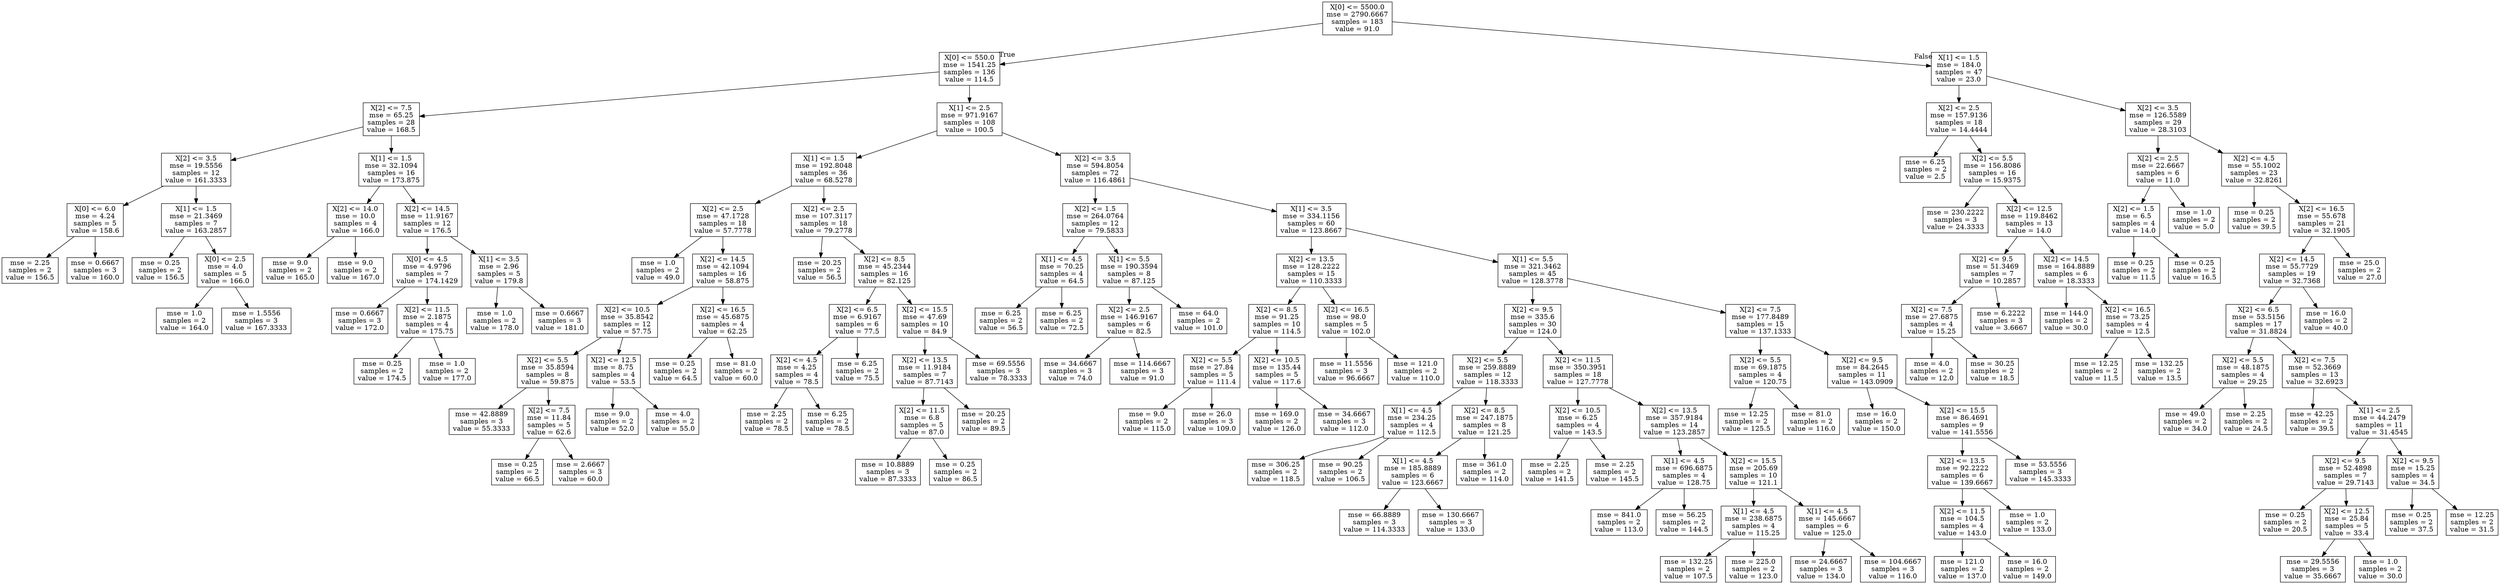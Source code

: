 digraph Tree {
node [shape=box] ;
0 [label="X[0] <= 5500.0\nmse = 2790.6667\nsamples = 183\nvalue = 91.0"] ;
1 [label="X[0] <= 550.0\nmse = 1541.25\nsamples = 136\nvalue = 114.5"] ;
0 -> 1 [labeldistance=2.5, labelangle=45, headlabel="True"] ;
2 [label="X[2] <= 7.5\nmse = 65.25\nsamples = 28\nvalue = 168.5"] ;
1 -> 2 ;
3 [label="X[2] <= 3.5\nmse = 19.5556\nsamples = 12\nvalue = 161.3333"] ;
2 -> 3 ;
4 [label="X[0] <= 6.0\nmse = 4.24\nsamples = 5\nvalue = 158.6"] ;
3 -> 4 ;
5 [label="mse = 2.25\nsamples = 2\nvalue = 156.5"] ;
4 -> 5 ;
6 [label="mse = 0.6667\nsamples = 3\nvalue = 160.0"] ;
4 -> 6 ;
7 [label="X[1] <= 1.5\nmse = 21.3469\nsamples = 7\nvalue = 163.2857"] ;
3 -> 7 ;
8 [label="mse = 0.25\nsamples = 2\nvalue = 156.5"] ;
7 -> 8 ;
9 [label="X[0] <= 2.5\nmse = 4.0\nsamples = 5\nvalue = 166.0"] ;
7 -> 9 ;
10 [label="mse = 1.0\nsamples = 2\nvalue = 164.0"] ;
9 -> 10 ;
11 [label="mse = 1.5556\nsamples = 3\nvalue = 167.3333"] ;
9 -> 11 ;
12 [label="X[1] <= 1.5\nmse = 32.1094\nsamples = 16\nvalue = 173.875"] ;
2 -> 12 ;
13 [label="X[2] <= 14.0\nmse = 10.0\nsamples = 4\nvalue = 166.0"] ;
12 -> 13 ;
14 [label="mse = 9.0\nsamples = 2\nvalue = 165.0"] ;
13 -> 14 ;
15 [label="mse = 9.0\nsamples = 2\nvalue = 167.0"] ;
13 -> 15 ;
16 [label="X[2] <= 14.5\nmse = 11.9167\nsamples = 12\nvalue = 176.5"] ;
12 -> 16 ;
17 [label="X[0] <= 4.5\nmse = 4.9796\nsamples = 7\nvalue = 174.1429"] ;
16 -> 17 ;
18 [label="mse = 0.6667\nsamples = 3\nvalue = 172.0"] ;
17 -> 18 ;
19 [label="X[2] <= 11.5\nmse = 2.1875\nsamples = 4\nvalue = 175.75"] ;
17 -> 19 ;
20 [label="mse = 0.25\nsamples = 2\nvalue = 174.5"] ;
19 -> 20 ;
21 [label="mse = 1.0\nsamples = 2\nvalue = 177.0"] ;
19 -> 21 ;
22 [label="X[1] <= 3.5\nmse = 2.96\nsamples = 5\nvalue = 179.8"] ;
16 -> 22 ;
23 [label="mse = 1.0\nsamples = 2\nvalue = 178.0"] ;
22 -> 23 ;
24 [label="mse = 0.6667\nsamples = 3\nvalue = 181.0"] ;
22 -> 24 ;
25 [label="X[1] <= 2.5\nmse = 971.9167\nsamples = 108\nvalue = 100.5"] ;
1 -> 25 ;
26 [label="X[1] <= 1.5\nmse = 192.8048\nsamples = 36\nvalue = 68.5278"] ;
25 -> 26 ;
27 [label="X[2] <= 2.5\nmse = 47.1728\nsamples = 18\nvalue = 57.7778"] ;
26 -> 27 ;
28 [label="mse = 1.0\nsamples = 2\nvalue = 49.0"] ;
27 -> 28 ;
29 [label="X[2] <= 14.5\nmse = 42.1094\nsamples = 16\nvalue = 58.875"] ;
27 -> 29 ;
30 [label="X[2] <= 10.5\nmse = 35.8542\nsamples = 12\nvalue = 57.75"] ;
29 -> 30 ;
31 [label="X[2] <= 5.5\nmse = 35.8594\nsamples = 8\nvalue = 59.875"] ;
30 -> 31 ;
32 [label="mse = 42.8889\nsamples = 3\nvalue = 55.3333"] ;
31 -> 32 ;
33 [label="X[2] <= 7.5\nmse = 11.84\nsamples = 5\nvalue = 62.6"] ;
31 -> 33 ;
34 [label="mse = 0.25\nsamples = 2\nvalue = 66.5"] ;
33 -> 34 ;
35 [label="mse = 2.6667\nsamples = 3\nvalue = 60.0"] ;
33 -> 35 ;
36 [label="X[2] <= 12.5\nmse = 8.75\nsamples = 4\nvalue = 53.5"] ;
30 -> 36 ;
37 [label="mse = 9.0\nsamples = 2\nvalue = 52.0"] ;
36 -> 37 ;
38 [label="mse = 4.0\nsamples = 2\nvalue = 55.0"] ;
36 -> 38 ;
39 [label="X[2] <= 16.5\nmse = 45.6875\nsamples = 4\nvalue = 62.25"] ;
29 -> 39 ;
40 [label="mse = 0.25\nsamples = 2\nvalue = 64.5"] ;
39 -> 40 ;
41 [label="mse = 81.0\nsamples = 2\nvalue = 60.0"] ;
39 -> 41 ;
42 [label="X[2] <= 2.5\nmse = 107.3117\nsamples = 18\nvalue = 79.2778"] ;
26 -> 42 ;
43 [label="mse = 20.25\nsamples = 2\nvalue = 56.5"] ;
42 -> 43 ;
44 [label="X[2] <= 8.5\nmse = 45.2344\nsamples = 16\nvalue = 82.125"] ;
42 -> 44 ;
45 [label="X[2] <= 6.5\nmse = 6.9167\nsamples = 6\nvalue = 77.5"] ;
44 -> 45 ;
46 [label="X[2] <= 4.5\nmse = 4.25\nsamples = 4\nvalue = 78.5"] ;
45 -> 46 ;
47 [label="mse = 2.25\nsamples = 2\nvalue = 78.5"] ;
46 -> 47 ;
48 [label="mse = 6.25\nsamples = 2\nvalue = 78.5"] ;
46 -> 48 ;
49 [label="mse = 6.25\nsamples = 2\nvalue = 75.5"] ;
45 -> 49 ;
50 [label="X[2] <= 15.5\nmse = 47.69\nsamples = 10\nvalue = 84.9"] ;
44 -> 50 ;
51 [label="X[2] <= 13.5\nmse = 11.9184\nsamples = 7\nvalue = 87.7143"] ;
50 -> 51 ;
52 [label="X[2] <= 11.5\nmse = 6.8\nsamples = 5\nvalue = 87.0"] ;
51 -> 52 ;
53 [label="mse = 10.8889\nsamples = 3\nvalue = 87.3333"] ;
52 -> 53 ;
54 [label="mse = 0.25\nsamples = 2\nvalue = 86.5"] ;
52 -> 54 ;
55 [label="mse = 20.25\nsamples = 2\nvalue = 89.5"] ;
51 -> 55 ;
56 [label="mse = 69.5556\nsamples = 3\nvalue = 78.3333"] ;
50 -> 56 ;
57 [label="X[2] <= 3.5\nmse = 594.8054\nsamples = 72\nvalue = 116.4861"] ;
25 -> 57 ;
58 [label="X[2] <= 1.5\nmse = 264.0764\nsamples = 12\nvalue = 79.5833"] ;
57 -> 58 ;
59 [label="X[1] <= 4.5\nmse = 70.25\nsamples = 4\nvalue = 64.5"] ;
58 -> 59 ;
60 [label="mse = 6.25\nsamples = 2\nvalue = 56.5"] ;
59 -> 60 ;
61 [label="mse = 6.25\nsamples = 2\nvalue = 72.5"] ;
59 -> 61 ;
62 [label="X[1] <= 5.5\nmse = 190.3594\nsamples = 8\nvalue = 87.125"] ;
58 -> 62 ;
63 [label="X[2] <= 2.5\nmse = 146.9167\nsamples = 6\nvalue = 82.5"] ;
62 -> 63 ;
64 [label="mse = 34.6667\nsamples = 3\nvalue = 74.0"] ;
63 -> 64 ;
65 [label="mse = 114.6667\nsamples = 3\nvalue = 91.0"] ;
63 -> 65 ;
66 [label="mse = 64.0\nsamples = 2\nvalue = 101.0"] ;
62 -> 66 ;
67 [label="X[1] <= 3.5\nmse = 334.1156\nsamples = 60\nvalue = 123.8667"] ;
57 -> 67 ;
68 [label="X[2] <= 13.5\nmse = 128.2222\nsamples = 15\nvalue = 110.3333"] ;
67 -> 68 ;
69 [label="X[2] <= 8.5\nmse = 91.25\nsamples = 10\nvalue = 114.5"] ;
68 -> 69 ;
70 [label="X[2] <= 5.5\nmse = 27.84\nsamples = 5\nvalue = 111.4"] ;
69 -> 70 ;
71 [label="mse = 9.0\nsamples = 2\nvalue = 115.0"] ;
70 -> 71 ;
72 [label="mse = 26.0\nsamples = 3\nvalue = 109.0"] ;
70 -> 72 ;
73 [label="X[2] <= 10.5\nmse = 135.44\nsamples = 5\nvalue = 117.6"] ;
69 -> 73 ;
74 [label="mse = 169.0\nsamples = 2\nvalue = 126.0"] ;
73 -> 74 ;
75 [label="mse = 34.6667\nsamples = 3\nvalue = 112.0"] ;
73 -> 75 ;
76 [label="X[2] <= 16.5\nmse = 98.0\nsamples = 5\nvalue = 102.0"] ;
68 -> 76 ;
77 [label="mse = 11.5556\nsamples = 3\nvalue = 96.6667"] ;
76 -> 77 ;
78 [label="mse = 121.0\nsamples = 2\nvalue = 110.0"] ;
76 -> 78 ;
79 [label="X[1] <= 5.5\nmse = 321.3462\nsamples = 45\nvalue = 128.3778"] ;
67 -> 79 ;
80 [label="X[2] <= 9.5\nmse = 335.6\nsamples = 30\nvalue = 124.0"] ;
79 -> 80 ;
81 [label="X[2] <= 5.5\nmse = 259.8889\nsamples = 12\nvalue = 118.3333"] ;
80 -> 81 ;
82 [label="X[1] <= 4.5\nmse = 234.25\nsamples = 4\nvalue = 112.5"] ;
81 -> 82 ;
83 [label="mse = 306.25\nsamples = 2\nvalue = 118.5"] ;
82 -> 83 ;
84 [label="mse = 90.25\nsamples = 2\nvalue = 106.5"] ;
82 -> 84 ;
85 [label="X[2] <= 8.5\nmse = 247.1875\nsamples = 8\nvalue = 121.25"] ;
81 -> 85 ;
86 [label="X[1] <= 4.5\nmse = 185.8889\nsamples = 6\nvalue = 123.6667"] ;
85 -> 86 ;
87 [label="mse = 66.8889\nsamples = 3\nvalue = 114.3333"] ;
86 -> 87 ;
88 [label="mse = 130.6667\nsamples = 3\nvalue = 133.0"] ;
86 -> 88 ;
89 [label="mse = 361.0\nsamples = 2\nvalue = 114.0"] ;
85 -> 89 ;
90 [label="X[2] <= 11.5\nmse = 350.3951\nsamples = 18\nvalue = 127.7778"] ;
80 -> 90 ;
91 [label="X[2] <= 10.5\nmse = 6.25\nsamples = 4\nvalue = 143.5"] ;
90 -> 91 ;
92 [label="mse = 2.25\nsamples = 2\nvalue = 141.5"] ;
91 -> 92 ;
93 [label="mse = 2.25\nsamples = 2\nvalue = 145.5"] ;
91 -> 93 ;
94 [label="X[2] <= 13.5\nmse = 357.9184\nsamples = 14\nvalue = 123.2857"] ;
90 -> 94 ;
95 [label="X[1] <= 4.5\nmse = 696.6875\nsamples = 4\nvalue = 128.75"] ;
94 -> 95 ;
96 [label="mse = 841.0\nsamples = 2\nvalue = 113.0"] ;
95 -> 96 ;
97 [label="mse = 56.25\nsamples = 2\nvalue = 144.5"] ;
95 -> 97 ;
98 [label="X[2] <= 15.5\nmse = 205.69\nsamples = 10\nvalue = 121.1"] ;
94 -> 98 ;
99 [label="X[1] <= 4.5\nmse = 238.6875\nsamples = 4\nvalue = 115.25"] ;
98 -> 99 ;
100 [label="mse = 132.25\nsamples = 2\nvalue = 107.5"] ;
99 -> 100 ;
101 [label="mse = 225.0\nsamples = 2\nvalue = 123.0"] ;
99 -> 101 ;
102 [label="X[1] <= 4.5\nmse = 145.6667\nsamples = 6\nvalue = 125.0"] ;
98 -> 102 ;
103 [label="mse = 24.6667\nsamples = 3\nvalue = 134.0"] ;
102 -> 103 ;
104 [label="mse = 104.6667\nsamples = 3\nvalue = 116.0"] ;
102 -> 104 ;
105 [label="X[2] <= 7.5\nmse = 177.8489\nsamples = 15\nvalue = 137.1333"] ;
79 -> 105 ;
106 [label="X[2] <= 5.5\nmse = 69.1875\nsamples = 4\nvalue = 120.75"] ;
105 -> 106 ;
107 [label="mse = 12.25\nsamples = 2\nvalue = 125.5"] ;
106 -> 107 ;
108 [label="mse = 81.0\nsamples = 2\nvalue = 116.0"] ;
106 -> 108 ;
109 [label="X[2] <= 9.5\nmse = 84.2645\nsamples = 11\nvalue = 143.0909"] ;
105 -> 109 ;
110 [label="mse = 16.0\nsamples = 2\nvalue = 150.0"] ;
109 -> 110 ;
111 [label="X[2] <= 15.5\nmse = 86.4691\nsamples = 9\nvalue = 141.5556"] ;
109 -> 111 ;
112 [label="X[2] <= 13.5\nmse = 92.2222\nsamples = 6\nvalue = 139.6667"] ;
111 -> 112 ;
113 [label="X[2] <= 11.5\nmse = 104.5\nsamples = 4\nvalue = 143.0"] ;
112 -> 113 ;
114 [label="mse = 121.0\nsamples = 2\nvalue = 137.0"] ;
113 -> 114 ;
115 [label="mse = 16.0\nsamples = 2\nvalue = 149.0"] ;
113 -> 115 ;
116 [label="mse = 1.0\nsamples = 2\nvalue = 133.0"] ;
112 -> 116 ;
117 [label="mse = 53.5556\nsamples = 3\nvalue = 145.3333"] ;
111 -> 117 ;
118 [label="X[1] <= 1.5\nmse = 184.0\nsamples = 47\nvalue = 23.0"] ;
0 -> 118 [labeldistance=2.5, labelangle=-45, headlabel="False"] ;
119 [label="X[2] <= 2.5\nmse = 157.9136\nsamples = 18\nvalue = 14.4444"] ;
118 -> 119 ;
120 [label="mse = 6.25\nsamples = 2\nvalue = 2.5"] ;
119 -> 120 ;
121 [label="X[2] <= 5.5\nmse = 156.8086\nsamples = 16\nvalue = 15.9375"] ;
119 -> 121 ;
122 [label="mse = 230.2222\nsamples = 3\nvalue = 24.3333"] ;
121 -> 122 ;
123 [label="X[2] <= 12.5\nmse = 119.8462\nsamples = 13\nvalue = 14.0"] ;
121 -> 123 ;
124 [label="X[2] <= 9.5\nmse = 51.3469\nsamples = 7\nvalue = 10.2857"] ;
123 -> 124 ;
125 [label="X[2] <= 7.5\nmse = 27.6875\nsamples = 4\nvalue = 15.25"] ;
124 -> 125 ;
126 [label="mse = 4.0\nsamples = 2\nvalue = 12.0"] ;
125 -> 126 ;
127 [label="mse = 30.25\nsamples = 2\nvalue = 18.5"] ;
125 -> 127 ;
128 [label="mse = 6.2222\nsamples = 3\nvalue = 3.6667"] ;
124 -> 128 ;
129 [label="X[2] <= 14.5\nmse = 164.8889\nsamples = 6\nvalue = 18.3333"] ;
123 -> 129 ;
130 [label="mse = 144.0\nsamples = 2\nvalue = 30.0"] ;
129 -> 130 ;
131 [label="X[2] <= 16.5\nmse = 73.25\nsamples = 4\nvalue = 12.5"] ;
129 -> 131 ;
132 [label="mse = 12.25\nsamples = 2\nvalue = 11.5"] ;
131 -> 132 ;
133 [label="mse = 132.25\nsamples = 2\nvalue = 13.5"] ;
131 -> 133 ;
134 [label="X[2] <= 3.5\nmse = 126.5589\nsamples = 29\nvalue = 28.3103"] ;
118 -> 134 ;
135 [label="X[2] <= 2.5\nmse = 22.6667\nsamples = 6\nvalue = 11.0"] ;
134 -> 135 ;
136 [label="X[2] <= 1.5\nmse = 6.5\nsamples = 4\nvalue = 14.0"] ;
135 -> 136 ;
137 [label="mse = 0.25\nsamples = 2\nvalue = 11.5"] ;
136 -> 137 ;
138 [label="mse = 0.25\nsamples = 2\nvalue = 16.5"] ;
136 -> 138 ;
139 [label="mse = 1.0\nsamples = 2\nvalue = 5.0"] ;
135 -> 139 ;
140 [label="X[2] <= 4.5\nmse = 55.1002\nsamples = 23\nvalue = 32.8261"] ;
134 -> 140 ;
141 [label="mse = 0.25\nsamples = 2\nvalue = 39.5"] ;
140 -> 141 ;
142 [label="X[2] <= 16.5\nmse = 55.678\nsamples = 21\nvalue = 32.1905"] ;
140 -> 142 ;
143 [label="X[2] <= 14.5\nmse = 55.7729\nsamples = 19\nvalue = 32.7368"] ;
142 -> 143 ;
144 [label="X[2] <= 6.5\nmse = 53.5156\nsamples = 17\nvalue = 31.8824"] ;
143 -> 144 ;
145 [label="X[2] <= 5.5\nmse = 48.1875\nsamples = 4\nvalue = 29.25"] ;
144 -> 145 ;
146 [label="mse = 49.0\nsamples = 2\nvalue = 34.0"] ;
145 -> 146 ;
147 [label="mse = 2.25\nsamples = 2\nvalue = 24.5"] ;
145 -> 147 ;
148 [label="X[2] <= 7.5\nmse = 52.3669\nsamples = 13\nvalue = 32.6923"] ;
144 -> 148 ;
149 [label="mse = 42.25\nsamples = 2\nvalue = 39.5"] ;
148 -> 149 ;
150 [label="X[1] <= 2.5\nmse = 44.2479\nsamples = 11\nvalue = 31.4545"] ;
148 -> 150 ;
151 [label="X[2] <= 9.5\nmse = 52.4898\nsamples = 7\nvalue = 29.7143"] ;
150 -> 151 ;
152 [label="mse = 0.25\nsamples = 2\nvalue = 20.5"] ;
151 -> 152 ;
153 [label="X[2] <= 12.5\nmse = 25.84\nsamples = 5\nvalue = 33.4"] ;
151 -> 153 ;
154 [label="mse = 29.5556\nsamples = 3\nvalue = 35.6667"] ;
153 -> 154 ;
155 [label="mse = 1.0\nsamples = 2\nvalue = 30.0"] ;
153 -> 155 ;
156 [label="X[2] <= 9.5\nmse = 15.25\nsamples = 4\nvalue = 34.5"] ;
150 -> 156 ;
157 [label="mse = 0.25\nsamples = 2\nvalue = 37.5"] ;
156 -> 157 ;
158 [label="mse = 12.25\nsamples = 2\nvalue = 31.5"] ;
156 -> 158 ;
159 [label="mse = 16.0\nsamples = 2\nvalue = 40.0"] ;
143 -> 159 ;
160 [label="mse = 25.0\nsamples = 2\nvalue = 27.0"] ;
142 -> 160 ;
}